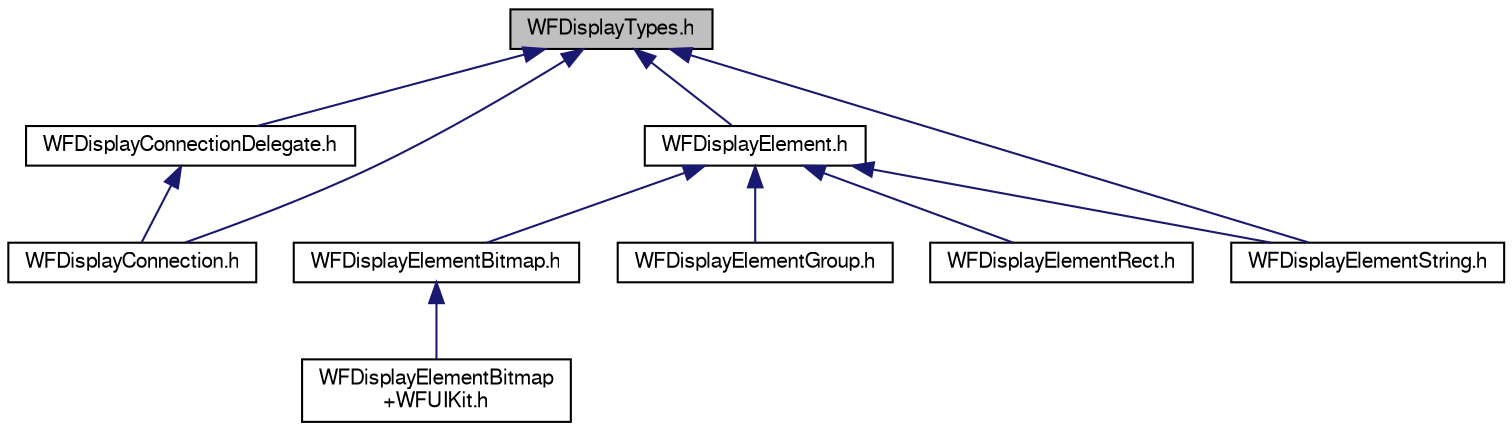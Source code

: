digraph "WFDisplayTypes.h"
{
  edge [fontname="FreeSans",fontsize="10",labelfontname="FreeSans",labelfontsize="10"];
  node [fontname="FreeSans",fontsize="10",shape=record];
  Node1 [label="WFDisplayTypes.h",height=0.2,width=0.4,color="black", fillcolor="grey75", style="filled", fontcolor="black"];
  Node1 -> Node2 [dir="back",color="midnightblue",fontsize="10",style="solid",fontname="FreeSans"];
  Node2 [label="WFDisplayConnectionDelegate.h",height=0.2,width=0.4,color="black", fillcolor="white", style="filled",URL="$_w_f_display_connection_delegate_8h.html"];
  Node2 -> Node3 [dir="back",color="midnightblue",fontsize="10",style="solid",fontname="FreeSans"];
  Node3 [label="WFDisplayConnection.h",height=0.2,width=0.4,color="black", fillcolor="white", style="filled",URL="$_w_f_display_connection_8h.html"];
  Node1 -> Node3 [dir="back",color="midnightblue",fontsize="10",style="solid",fontname="FreeSans"];
  Node1 -> Node4 [dir="back",color="midnightblue",fontsize="10",style="solid",fontname="FreeSans"];
  Node4 [label="WFDisplayElement.h",height=0.2,width=0.4,color="black", fillcolor="white", style="filled",URL="$_w_f_display_element_8h.html"];
  Node4 -> Node5 [dir="back",color="midnightblue",fontsize="10",style="solid",fontname="FreeSans"];
  Node5 [label="WFDisplayElementBitmap.h",height=0.2,width=0.4,color="black", fillcolor="white", style="filled",URL="$_w_f_display_element_bitmap_8h.html"];
  Node5 -> Node6 [dir="back",color="midnightblue",fontsize="10",style="solid",fontname="FreeSans"];
  Node6 [label="WFDisplayElementBitmap\l+WFUIKit.h",height=0.2,width=0.4,color="black", fillcolor="white", style="filled",URL="$_w_f_display_element_bitmap_09_w_f_u_i_kit_8h.html"];
  Node4 -> Node7 [dir="back",color="midnightblue",fontsize="10",style="solid",fontname="FreeSans"];
  Node7 [label="WFDisplayElementGroup.h",height=0.2,width=0.4,color="black", fillcolor="white", style="filled",URL="$_w_f_display_element_group_8h.html"];
  Node4 -> Node8 [dir="back",color="midnightblue",fontsize="10",style="solid",fontname="FreeSans"];
  Node8 [label="WFDisplayElementRect.h",height=0.2,width=0.4,color="black", fillcolor="white", style="filled",URL="$_w_f_display_element_rect_8h.html"];
  Node4 -> Node9 [dir="back",color="midnightblue",fontsize="10",style="solid",fontname="FreeSans"];
  Node9 [label="WFDisplayElementString.h",height=0.2,width=0.4,color="black", fillcolor="white", style="filled",URL="$_w_f_display_element_string_8h.html"];
  Node1 -> Node9 [dir="back",color="midnightblue",fontsize="10",style="solid",fontname="FreeSans"];
}
